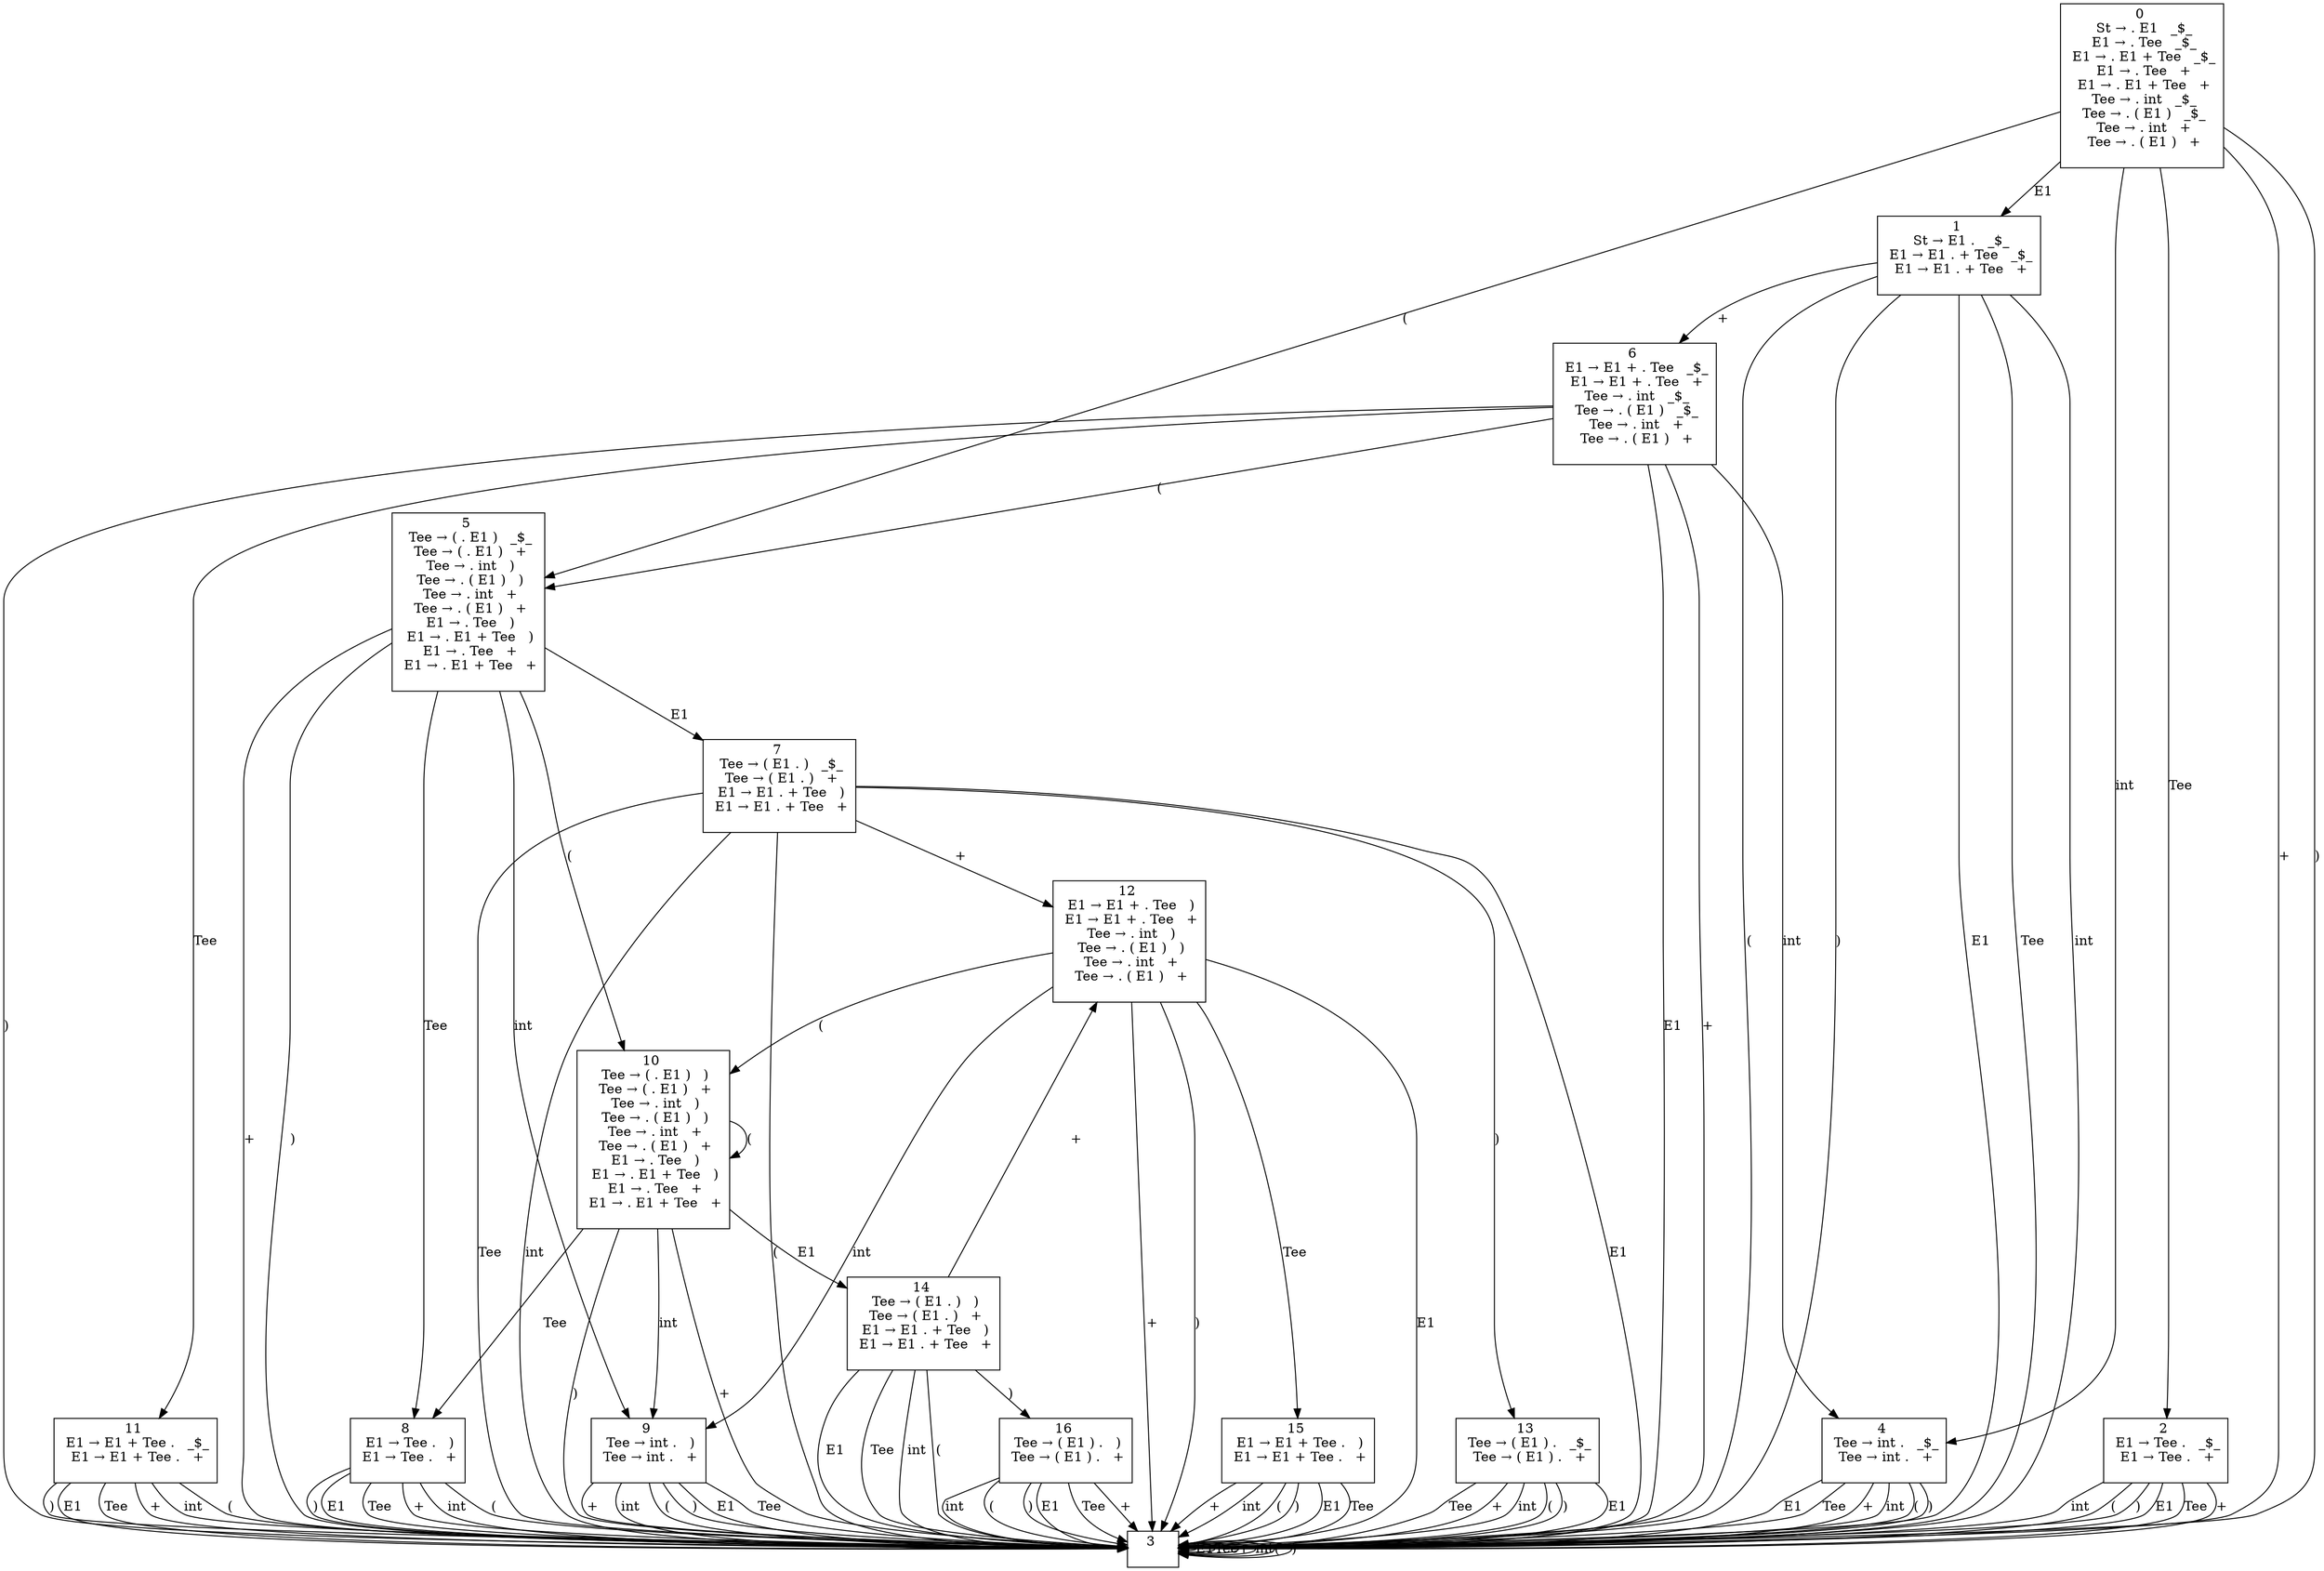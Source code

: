 digraph G {
0 [minlen=10 dir=back shape=box label=<0 <BR></BR> 
St → . E1   _$_<BR></BR> 
E1 → . Tee   _$_<BR></BR> 
E1 → . E1 + Tee   _$_<BR></BR> 
E1 → . Tee   +<BR></BR> 
E1 → . E1 + Tee   +<BR></BR> 
Tee → . int   _$_<BR></BR> 
Tee → . ( E1 )   _$_<BR></BR> 
Tee → . int   +<BR></BR> 
Tee → . ( E1 )   +<BR></BR> 
>];
1 [minlen=10 dir=back shape=box label=<1 <BR></BR> 
St → E1 .   _$_<BR></BR> 
E1 → E1 . + Tee   _$_<BR></BR> 
E1 → E1 . + Tee   +<BR></BR> 
>];
2 [minlen=10 dir=back shape=box label=<2 <BR></BR> 
E1 → Tee .   _$_<BR></BR> 
E1 → Tee .   +<BR></BR> 
>];
3 [minlen=10 dir=back shape=box label=<3 <BR></BR> 
>];
4 [minlen=10 dir=back shape=box label=<4 <BR></BR> 
Tee → int .   _$_<BR></BR> 
Tee → int .   +<BR></BR> 
>];
5 [minlen=10 dir=back shape=box label=<5 <BR></BR> 
Tee → ( . E1 )   _$_<BR></BR> 
Tee → ( . E1 )   +<BR></BR> 
Tee → . int   )<BR></BR> 
Tee → . ( E1 )   )<BR></BR> 
Tee → . int   +<BR></BR> 
Tee → . ( E1 )   +<BR></BR> 
E1 → . Tee   )<BR></BR> 
E1 → . E1 + Tee   )<BR></BR> 
E1 → . Tee   +<BR></BR> 
E1 → . E1 + Tee   +<BR></BR> 
>];
6 [minlen=10 dir=back shape=box label=<6 <BR></BR> 
E1 → E1 + . Tee   _$_<BR></BR> 
E1 → E1 + . Tee   +<BR></BR> 
Tee → . int   _$_<BR></BR> 
Tee → . ( E1 )   _$_<BR></BR> 
Tee → . int   +<BR></BR> 
Tee → . ( E1 )   +<BR></BR> 
>];
7 [minlen=10 dir=back shape=box label=<7 <BR></BR> 
Tee → ( E1 . )   _$_<BR></BR> 
Tee → ( E1 . )   +<BR></BR> 
E1 → E1 . + Tee   )<BR></BR> 
E1 → E1 . + Tee   +<BR></BR> 
>];
8 [minlen=10 dir=back shape=box label=<8 <BR></BR> 
E1 → Tee .   )<BR></BR> 
E1 → Tee .   +<BR></BR> 
>];
9 [minlen=10 dir=back shape=box label=<9 <BR></BR> 
Tee → int .   )<BR></BR> 
Tee → int .   +<BR></BR> 
>];
10 [minlen=10 dir=back shape=box label=<10 <BR></BR> 
Tee → ( . E1 )   )<BR></BR> 
Tee → ( . E1 )   +<BR></BR> 
Tee → . int   )<BR></BR> 
Tee → . ( E1 )   )<BR></BR> 
Tee → . int   +<BR></BR> 
Tee → . ( E1 )   +<BR></BR> 
E1 → . Tee   )<BR></BR> 
E1 → . E1 + Tee   )<BR></BR> 
E1 → . Tee   +<BR></BR> 
E1 → . E1 + Tee   +<BR></BR> 
>];
11 [minlen=10 dir=back shape=box label=<11 <BR></BR> 
E1 → E1 + Tee .   _$_<BR></BR> 
E1 → E1 + Tee .   +<BR></BR> 
>];
12 [minlen=10 dir=back shape=box label=<12 <BR></BR> 
E1 → E1 + . Tee   )<BR></BR> 
E1 → E1 + . Tee   +<BR></BR> 
Tee → . int   )<BR></BR> 
Tee → . ( E1 )   )<BR></BR> 
Tee → . int   +<BR></BR> 
Tee → . ( E1 )   +<BR></BR> 
>];
13 [minlen=10 dir=back shape=box label=<13 <BR></BR> 
Tee → ( E1 ) .   _$_<BR></BR> 
Tee → ( E1 ) .   +<BR></BR> 
>];
14 [minlen=10 dir=back shape=box label=<14 <BR></BR> 
Tee → ( E1 . )   )<BR></BR> 
Tee → ( E1 . )   +<BR></BR> 
E1 → E1 . + Tee   )<BR></BR> 
E1 → E1 . + Tee   +<BR></BR> 
>];
15 [minlen=10 dir=back shape=box label=<15 <BR></BR> 
E1 → E1 + Tee .   )<BR></BR> 
E1 → E1 + Tee .   +<BR></BR> 
>];
16 [minlen=10 dir=back shape=box label=<16 <BR></BR> 
Tee → ( E1 ) .   )<BR></BR> 
Tee → ( E1 ) .   +<BR></BR> 
>];
0 -> 1 [label="E1"];
0 -> 2 [label="Tee"];
0 -> 3 [label="+"];
0 -> 4 [label="int"];
0 -> 5 [label="("];
0 -> 3 [label=")"];
1 -> 3 [label="E1"];
1 -> 3 [label="Tee"];
1 -> 6 [label="+"];
1 -> 3 [label="int"];
1 -> 3 [label="("];
1 -> 3 [label=")"];
2 -> 3 [label="E1"];
2 -> 3 [label="Tee"];
2 -> 3 [label="+"];
2 -> 3 [label="int"];
2 -> 3 [label="("];
2 -> 3 [label=")"];
3 -> 3 [label="E1"];
3 -> 3 [label="Tee"];
3 -> 3 [label="+"];
3 -> 3 [label="int"];
3 -> 3 [label="("];
3 -> 3 [label=")"];
4 -> 3 [label="E1"];
4 -> 3 [label="Tee"];
4 -> 3 [label="+"];
4 -> 3 [label="int"];
4 -> 3 [label="("];
4 -> 3 [label=")"];
5 -> 7 [label="E1"];
5 -> 8 [label="Tee"];
5 -> 3 [label="+"];
5 -> 9 [label="int"];
5 -> 10 [label="("];
5 -> 3 [label=")"];
6 -> 3 [label="E1"];
6 -> 11 [label="Tee"];
6 -> 3 [label="+"];
6 -> 4 [label="int"];
6 -> 5 [label="("];
6 -> 3 [label=")"];
7 -> 3 [label="E1"];
7 -> 3 [label="Tee"];
7 -> 12 [label="+"];
7 -> 3 [label="int"];
7 -> 3 [label="("];
7 -> 13 [label=")"];
8 -> 3 [label="E1"];
8 -> 3 [label="Tee"];
8 -> 3 [label="+"];
8 -> 3 [label="int"];
8 -> 3 [label="("];
8 -> 3 [label=")"];
9 -> 3 [label="E1"];
9 -> 3 [label="Tee"];
9 -> 3 [label="+"];
9 -> 3 [label="int"];
9 -> 3 [label="("];
9 -> 3 [label=")"];
10 -> 14 [label="E1"];
10 -> 8 [label="Tee"];
10 -> 3 [label="+"];
10 -> 9 [label="int"];
10 -> 10 [label="("];
10 -> 3 [label=")"];
11 -> 3 [label="E1"];
11 -> 3 [label="Tee"];
11 -> 3 [label="+"];
11 -> 3 [label="int"];
11 -> 3 [label="("];
11 -> 3 [label=")"];
12 -> 3 [label="E1"];
12 -> 15 [label="Tee"];
12 -> 3 [label="+"];
12 -> 9 [label="int"];
12 -> 10 [label="("];
12 -> 3 [label=")"];
13 -> 3 [label="E1"];
13 -> 3 [label="Tee"];
13 -> 3 [label="+"];
13 -> 3 [label="int"];
13 -> 3 [label="("];
13 -> 3 [label=")"];
14 -> 3 [label="E1"];
14 -> 3 [label="Tee"];
14 -> 12 [label="+"];
14 -> 3 [label="int"];
14 -> 3 [label="("];
14 -> 16 [label=")"];
15 -> 3 [label="E1"];
15 -> 3 [label="Tee"];
15 -> 3 [label="+"];
15 -> 3 [label="int"];
15 -> 3 [label="("];
15 -> 3 [label=")"];
16 -> 3 [label="E1"];
16 -> 3 [label="Tee"];
16 -> 3 [label="+"];
16 -> 3 [label="int"];
16 -> 3 [label="("];
16 -> 3 [label=")"];
}

